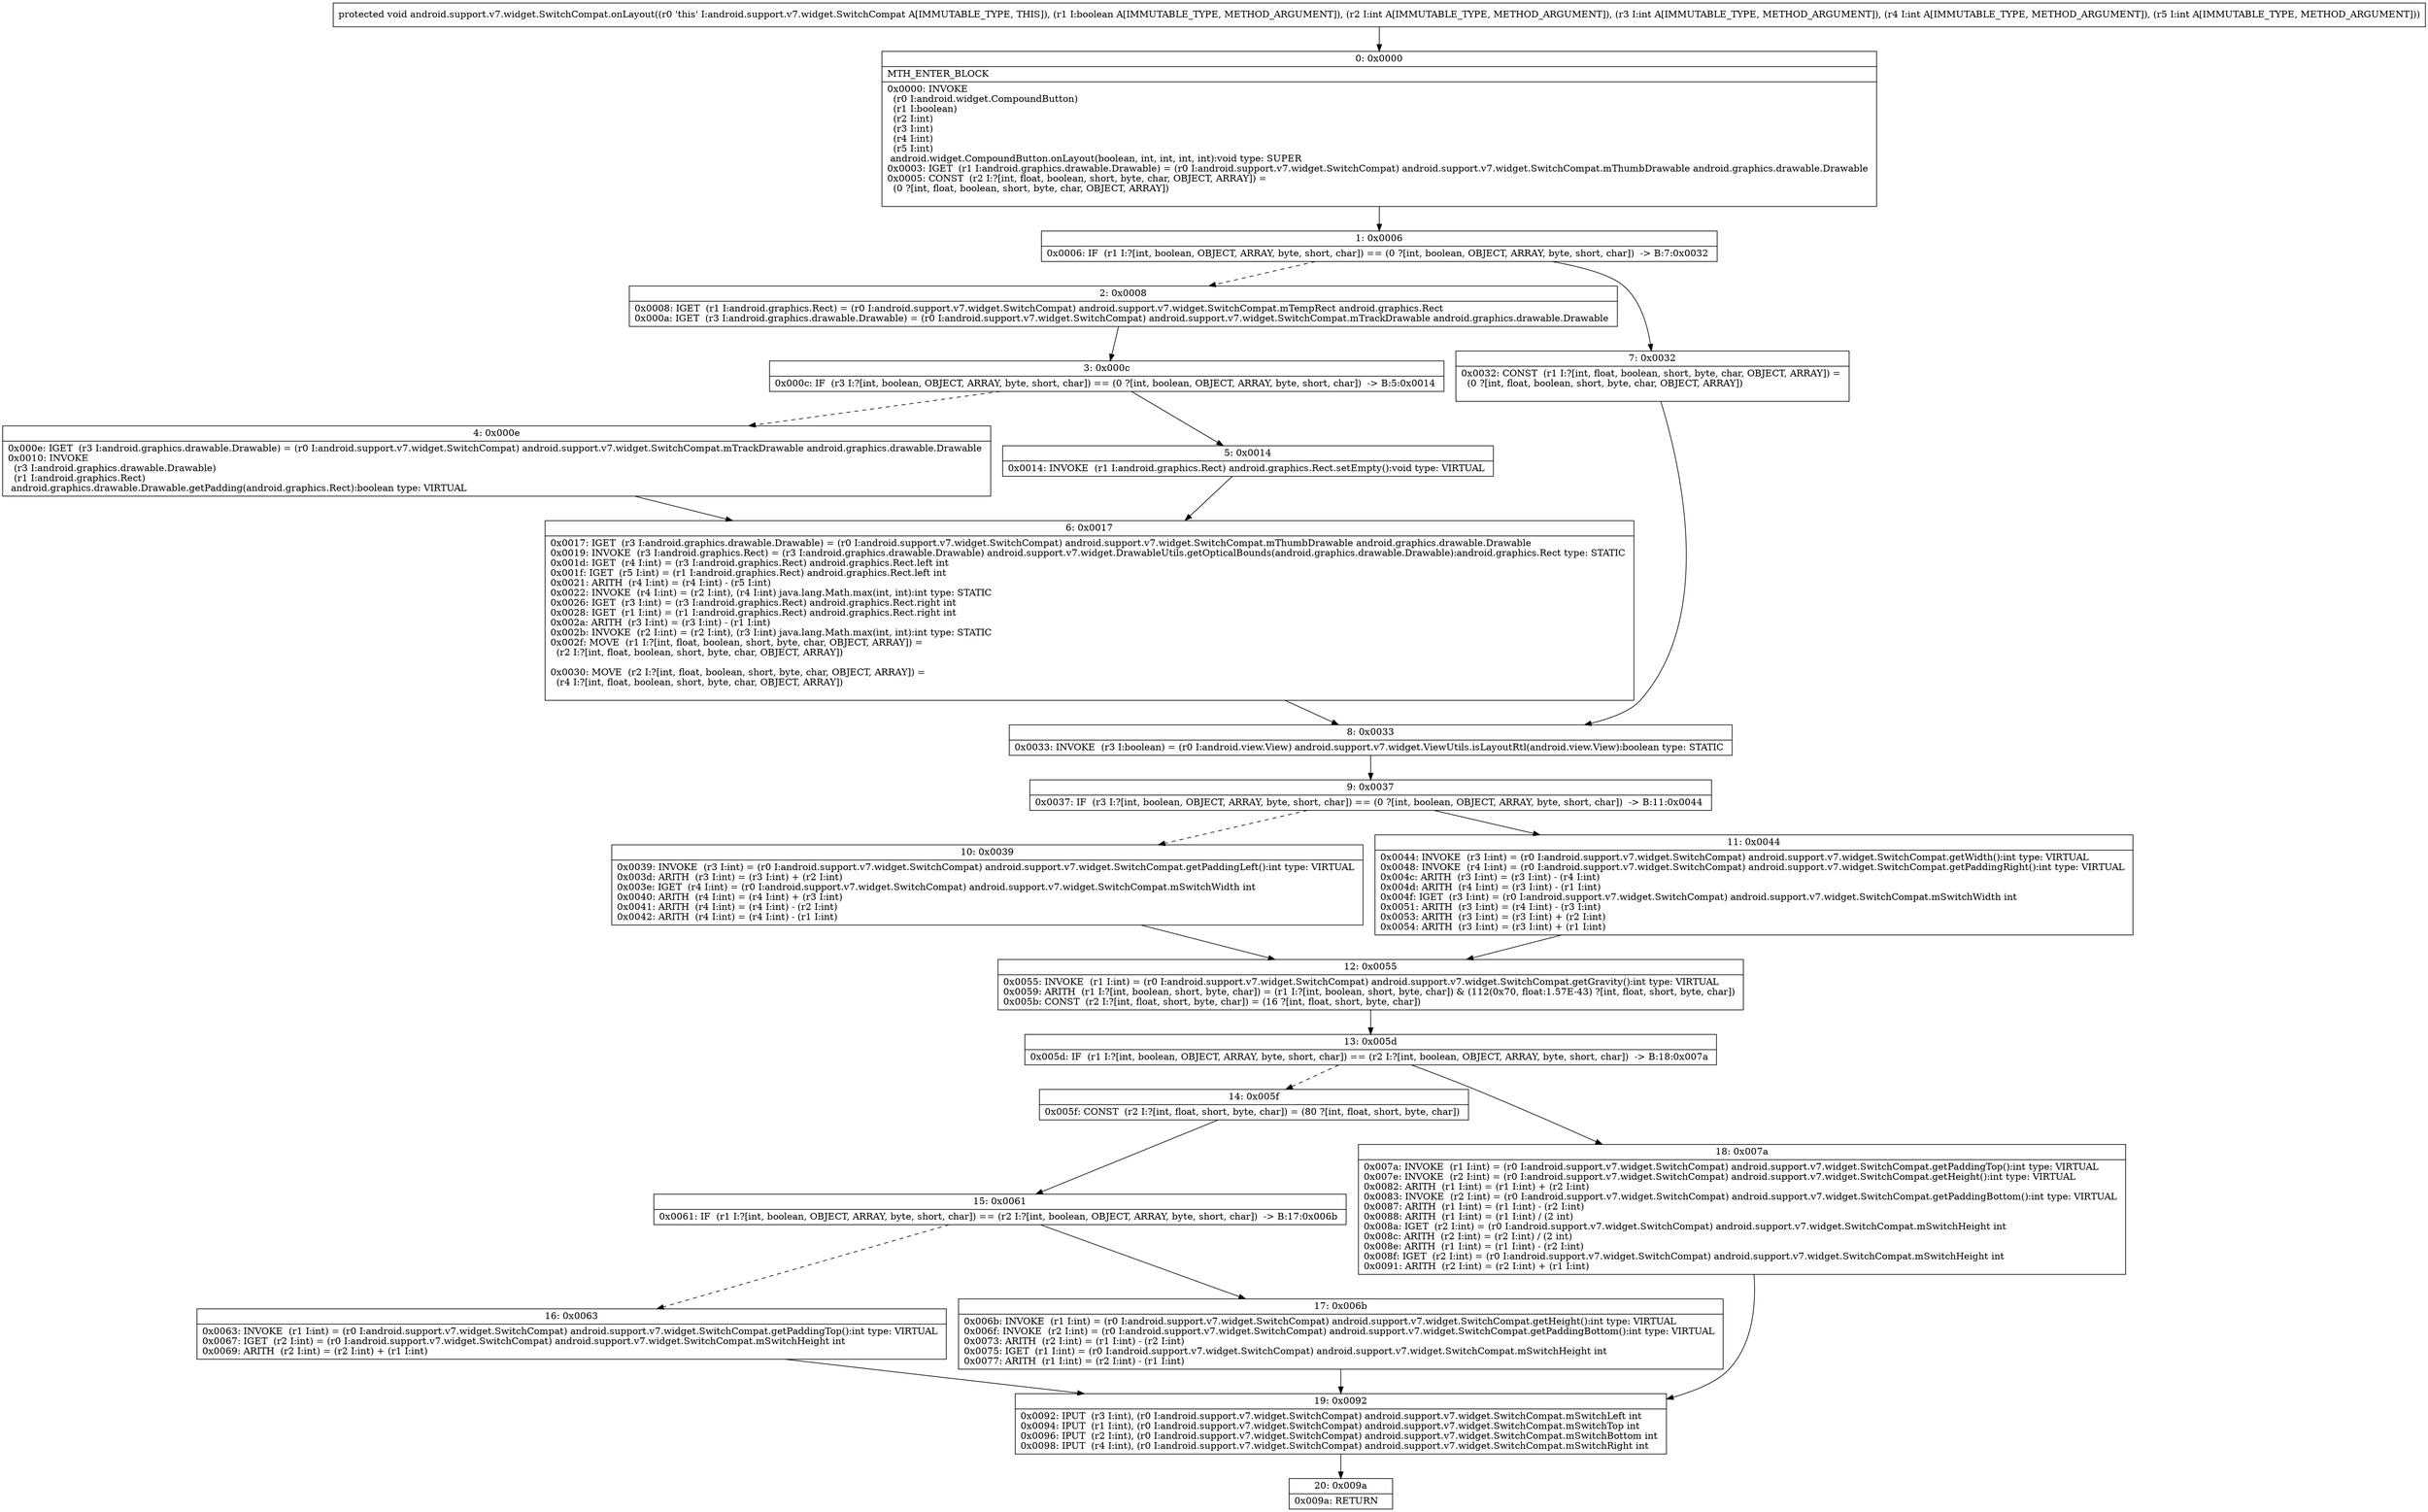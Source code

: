 digraph "CFG forandroid.support.v7.widget.SwitchCompat.onLayout(ZIIII)V" {
Node_0 [shape=record,label="{0\:\ 0x0000|MTH_ENTER_BLOCK\l|0x0000: INVOKE  \l  (r0 I:android.widget.CompoundButton)\l  (r1 I:boolean)\l  (r2 I:int)\l  (r3 I:int)\l  (r4 I:int)\l  (r5 I:int)\l android.widget.CompoundButton.onLayout(boolean, int, int, int, int):void type: SUPER \l0x0003: IGET  (r1 I:android.graphics.drawable.Drawable) = (r0 I:android.support.v7.widget.SwitchCompat) android.support.v7.widget.SwitchCompat.mThumbDrawable android.graphics.drawable.Drawable \l0x0005: CONST  (r2 I:?[int, float, boolean, short, byte, char, OBJECT, ARRAY]) = \l  (0 ?[int, float, boolean, short, byte, char, OBJECT, ARRAY])\l \l}"];
Node_1 [shape=record,label="{1\:\ 0x0006|0x0006: IF  (r1 I:?[int, boolean, OBJECT, ARRAY, byte, short, char]) == (0 ?[int, boolean, OBJECT, ARRAY, byte, short, char])  \-\> B:7:0x0032 \l}"];
Node_2 [shape=record,label="{2\:\ 0x0008|0x0008: IGET  (r1 I:android.graphics.Rect) = (r0 I:android.support.v7.widget.SwitchCompat) android.support.v7.widget.SwitchCompat.mTempRect android.graphics.Rect \l0x000a: IGET  (r3 I:android.graphics.drawable.Drawable) = (r0 I:android.support.v7.widget.SwitchCompat) android.support.v7.widget.SwitchCompat.mTrackDrawable android.graphics.drawable.Drawable \l}"];
Node_3 [shape=record,label="{3\:\ 0x000c|0x000c: IF  (r3 I:?[int, boolean, OBJECT, ARRAY, byte, short, char]) == (0 ?[int, boolean, OBJECT, ARRAY, byte, short, char])  \-\> B:5:0x0014 \l}"];
Node_4 [shape=record,label="{4\:\ 0x000e|0x000e: IGET  (r3 I:android.graphics.drawable.Drawable) = (r0 I:android.support.v7.widget.SwitchCompat) android.support.v7.widget.SwitchCompat.mTrackDrawable android.graphics.drawable.Drawable \l0x0010: INVOKE  \l  (r3 I:android.graphics.drawable.Drawable)\l  (r1 I:android.graphics.Rect)\l android.graphics.drawable.Drawable.getPadding(android.graphics.Rect):boolean type: VIRTUAL \l}"];
Node_5 [shape=record,label="{5\:\ 0x0014|0x0014: INVOKE  (r1 I:android.graphics.Rect) android.graphics.Rect.setEmpty():void type: VIRTUAL \l}"];
Node_6 [shape=record,label="{6\:\ 0x0017|0x0017: IGET  (r3 I:android.graphics.drawable.Drawable) = (r0 I:android.support.v7.widget.SwitchCompat) android.support.v7.widget.SwitchCompat.mThumbDrawable android.graphics.drawable.Drawable \l0x0019: INVOKE  (r3 I:android.graphics.Rect) = (r3 I:android.graphics.drawable.Drawable) android.support.v7.widget.DrawableUtils.getOpticalBounds(android.graphics.drawable.Drawable):android.graphics.Rect type: STATIC \l0x001d: IGET  (r4 I:int) = (r3 I:android.graphics.Rect) android.graphics.Rect.left int \l0x001f: IGET  (r5 I:int) = (r1 I:android.graphics.Rect) android.graphics.Rect.left int \l0x0021: ARITH  (r4 I:int) = (r4 I:int) \- (r5 I:int) \l0x0022: INVOKE  (r4 I:int) = (r2 I:int), (r4 I:int) java.lang.Math.max(int, int):int type: STATIC \l0x0026: IGET  (r3 I:int) = (r3 I:android.graphics.Rect) android.graphics.Rect.right int \l0x0028: IGET  (r1 I:int) = (r1 I:android.graphics.Rect) android.graphics.Rect.right int \l0x002a: ARITH  (r3 I:int) = (r3 I:int) \- (r1 I:int) \l0x002b: INVOKE  (r2 I:int) = (r2 I:int), (r3 I:int) java.lang.Math.max(int, int):int type: STATIC \l0x002f: MOVE  (r1 I:?[int, float, boolean, short, byte, char, OBJECT, ARRAY]) = \l  (r2 I:?[int, float, boolean, short, byte, char, OBJECT, ARRAY])\l \l0x0030: MOVE  (r2 I:?[int, float, boolean, short, byte, char, OBJECT, ARRAY]) = \l  (r4 I:?[int, float, boolean, short, byte, char, OBJECT, ARRAY])\l \l}"];
Node_7 [shape=record,label="{7\:\ 0x0032|0x0032: CONST  (r1 I:?[int, float, boolean, short, byte, char, OBJECT, ARRAY]) = \l  (0 ?[int, float, boolean, short, byte, char, OBJECT, ARRAY])\l \l}"];
Node_8 [shape=record,label="{8\:\ 0x0033|0x0033: INVOKE  (r3 I:boolean) = (r0 I:android.view.View) android.support.v7.widget.ViewUtils.isLayoutRtl(android.view.View):boolean type: STATIC \l}"];
Node_9 [shape=record,label="{9\:\ 0x0037|0x0037: IF  (r3 I:?[int, boolean, OBJECT, ARRAY, byte, short, char]) == (0 ?[int, boolean, OBJECT, ARRAY, byte, short, char])  \-\> B:11:0x0044 \l}"];
Node_10 [shape=record,label="{10\:\ 0x0039|0x0039: INVOKE  (r3 I:int) = (r0 I:android.support.v7.widget.SwitchCompat) android.support.v7.widget.SwitchCompat.getPaddingLeft():int type: VIRTUAL \l0x003d: ARITH  (r3 I:int) = (r3 I:int) + (r2 I:int) \l0x003e: IGET  (r4 I:int) = (r0 I:android.support.v7.widget.SwitchCompat) android.support.v7.widget.SwitchCompat.mSwitchWidth int \l0x0040: ARITH  (r4 I:int) = (r4 I:int) + (r3 I:int) \l0x0041: ARITH  (r4 I:int) = (r4 I:int) \- (r2 I:int) \l0x0042: ARITH  (r4 I:int) = (r4 I:int) \- (r1 I:int) \l}"];
Node_11 [shape=record,label="{11\:\ 0x0044|0x0044: INVOKE  (r3 I:int) = (r0 I:android.support.v7.widget.SwitchCompat) android.support.v7.widget.SwitchCompat.getWidth():int type: VIRTUAL \l0x0048: INVOKE  (r4 I:int) = (r0 I:android.support.v7.widget.SwitchCompat) android.support.v7.widget.SwitchCompat.getPaddingRight():int type: VIRTUAL \l0x004c: ARITH  (r3 I:int) = (r3 I:int) \- (r4 I:int) \l0x004d: ARITH  (r4 I:int) = (r3 I:int) \- (r1 I:int) \l0x004f: IGET  (r3 I:int) = (r0 I:android.support.v7.widget.SwitchCompat) android.support.v7.widget.SwitchCompat.mSwitchWidth int \l0x0051: ARITH  (r3 I:int) = (r4 I:int) \- (r3 I:int) \l0x0053: ARITH  (r3 I:int) = (r3 I:int) + (r2 I:int) \l0x0054: ARITH  (r3 I:int) = (r3 I:int) + (r1 I:int) \l}"];
Node_12 [shape=record,label="{12\:\ 0x0055|0x0055: INVOKE  (r1 I:int) = (r0 I:android.support.v7.widget.SwitchCompat) android.support.v7.widget.SwitchCompat.getGravity():int type: VIRTUAL \l0x0059: ARITH  (r1 I:?[int, boolean, short, byte, char]) = (r1 I:?[int, boolean, short, byte, char]) & (112(0x70, float:1.57E\-43) ?[int, float, short, byte, char]) \l0x005b: CONST  (r2 I:?[int, float, short, byte, char]) = (16 ?[int, float, short, byte, char]) \l}"];
Node_13 [shape=record,label="{13\:\ 0x005d|0x005d: IF  (r1 I:?[int, boolean, OBJECT, ARRAY, byte, short, char]) == (r2 I:?[int, boolean, OBJECT, ARRAY, byte, short, char])  \-\> B:18:0x007a \l}"];
Node_14 [shape=record,label="{14\:\ 0x005f|0x005f: CONST  (r2 I:?[int, float, short, byte, char]) = (80 ?[int, float, short, byte, char]) \l}"];
Node_15 [shape=record,label="{15\:\ 0x0061|0x0061: IF  (r1 I:?[int, boolean, OBJECT, ARRAY, byte, short, char]) == (r2 I:?[int, boolean, OBJECT, ARRAY, byte, short, char])  \-\> B:17:0x006b \l}"];
Node_16 [shape=record,label="{16\:\ 0x0063|0x0063: INVOKE  (r1 I:int) = (r0 I:android.support.v7.widget.SwitchCompat) android.support.v7.widget.SwitchCompat.getPaddingTop():int type: VIRTUAL \l0x0067: IGET  (r2 I:int) = (r0 I:android.support.v7.widget.SwitchCompat) android.support.v7.widget.SwitchCompat.mSwitchHeight int \l0x0069: ARITH  (r2 I:int) = (r2 I:int) + (r1 I:int) \l}"];
Node_17 [shape=record,label="{17\:\ 0x006b|0x006b: INVOKE  (r1 I:int) = (r0 I:android.support.v7.widget.SwitchCompat) android.support.v7.widget.SwitchCompat.getHeight():int type: VIRTUAL \l0x006f: INVOKE  (r2 I:int) = (r0 I:android.support.v7.widget.SwitchCompat) android.support.v7.widget.SwitchCompat.getPaddingBottom():int type: VIRTUAL \l0x0073: ARITH  (r2 I:int) = (r1 I:int) \- (r2 I:int) \l0x0075: IGET  (r1 I:int) = (r0 I:android.support.v7.widget.SwitchCompat) android.support.v7.widget.SwitchCompat.mSwitchHeight int \l0x0077: ARITH  (r1 I:int) = (r2 I:int) \- (r1 I:int) \l}"];
Node_18 [shape=record,label="{18\:\ 0x007a|0x007a: INVOKE  (r1 I:int) = (r0 I:android.support.v7.widget.SwitchCompat) android.support.v7.widget.SwitchCompat.getPaddingTop():int type: VIRTUAL \l0x007e: INVOKE  (r2 I:int) = (r0 I:android.support.v7.widget.SwitchCompat) android.support.v7.widget.SwitchCompat.getHeight():int type: VIRTUAL \l0x0082: ARITH  (r1 I:int) = (r1 I:int) + (r2 I:int) \l0x0083: INVOKE  (r2 I:int) = (r0 I:android.support.v7.widget.SwitchCompat) android.support.v7.widget.SwitchCompat.getPaddingBottom():int type: VIRTUAL \l0x0087: ARITH  (r1 I:int) = (r1 I:int) \- (r2 I:int) \l0x0088: ARITH  (r1 I:int) = (r1 I:int) \/ (2 int) \l0x008a: IGET  (r2 I:int) = (r0 I:android.support.v7.widget.SwitchCompat) android.support.v7.widget.SwitchCompat.mSwitchHeight int \l0x008c: ARITH  (r2 I:int) = (r2 I:int) \/ (2 int) \l0x008e: ARITH  (r1 I:int) = (r1 I:int) \- (r2 I:int) \l0x008f: IGET  (r2 I:int) = (r0 I:android.support.v7.widget.SwitchCompat) android.support.v7.widget.SwitchCompat.mSwitchHeight int \l0x0091: ARITH  (r2 I:int) = (r2 I:int) + (r1 I:int) \l}"];
Node_19 [shape=record,label="{19\:\ 0x0092|0x0092: IPUT  (r3 I:int), (r0 I:android.support.v7.widget.SwitchCompat) android.support.v7.widget.SwitchCompat.mSwitchLeft int \l0x0094: IPUT  (r1 I:int), (r0 I:android.support.v7.widget.SwitchCompat) android.support.v7.widget.SwitchCompat.mSwitchTop int \l0x0096: IPUT  (r2 I:int), (r0 I:android.support.v7.widget.SwitchCompat) android.support.v7.widget.SwitchCompat.mSwitchBottom int \l0x0098: IPUT  (r4 I:int), (r0 I:android.support.v7.widget.SwitchCompat) android.support.v7.widget.SwitchCompat.mSwitchRight int \l}"];
Node_20 [shape=record,label="{20\:\ 0x009a|0x009a: RETURN   \l}"];
MethodNode[shape=record,label="{protected void android.support.v7.widget.SwitchCompat.onLayout((r0 'this' I:android.support.v7.widget.SwitchCompat A[IMMUTABLE_TYPE, THIS]), (r1 I:boolean A[IMMUTABLE_TYPE, METHOD_ARGUMENT]), (r2 I:int A[IMMUTABLE_TYPE, METHOD_ARGUMENT]), (r3 I:int A[IMMUTABLE_TYPE, METHOD_ARGUMENT]), (r4 I:int A[IMMUTABLE_TYPE, METHOD_ARGUMENT]), (r5 I:int A[IMMUTABLE_TYPE, METHOD_ARGUMENT])) }"];
MethodNode -> Node_0;
Node_0 -> Node_1;
Node_1 -> Node_2[style=dashed];
Node_1 -> Node_7;
Node_2 -> Node_3;
Node_3 -> Node_4[style=dashed];
Node_3 -> Node_5;
Node_4 -> Node_6;
Node_5 -> Node_6;
Node_6 -> Node_8;
Node_7 -> Node_8;
Node_8 -> Node_9;
Node_9 -> Node_10[style=dashed];
Node_9 -> Node_11;
Node_10 -> Node_12;
Node_11 -> Node_12;
Node_12 -> Node_13;
Node_13 -> Node_14[style=dashed];
Node_13 -> Node_18;
Node_14 -> Node_15;
Node_15 -> Node_16[style=dashed];
Node_15 -> Node_17;
Node_16 -> Node_19;
Node_17 -> Node_19;
Node_18 -> Node_19;
Node_19 -> Node_20;
}

